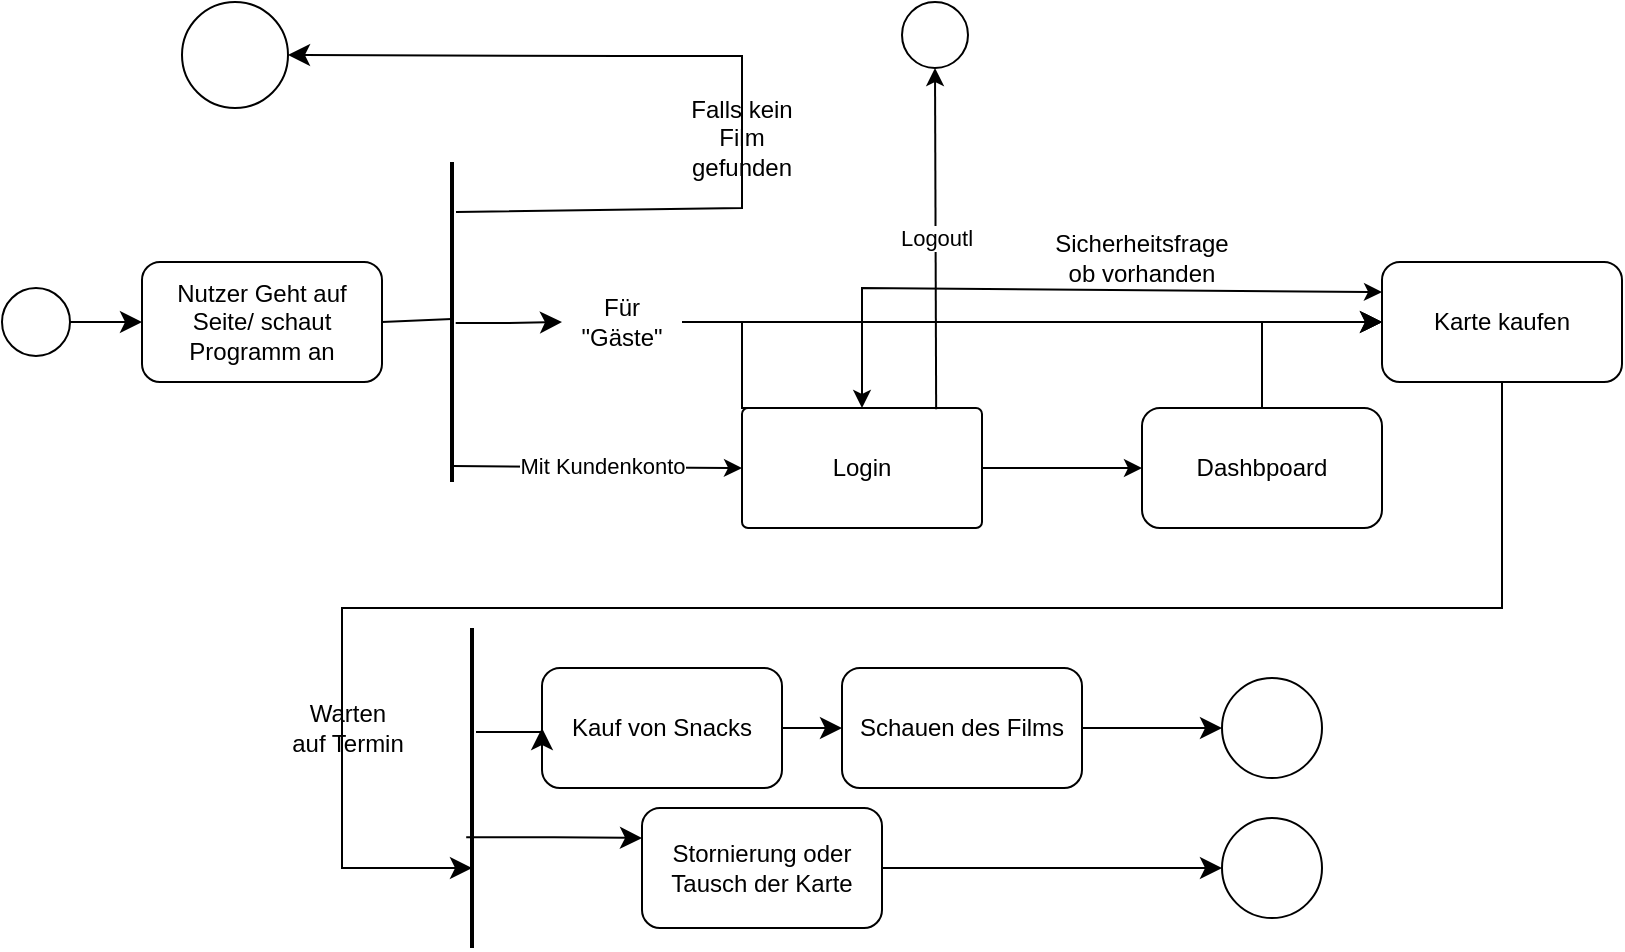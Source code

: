 <mxfile version="20.5.3" type="embed"><diagram name="Seite-1" id="VH71Olbo8Z-LvbqJ2Q5k"><mxGraphModel dx="252" dy="301" grid="1" gridSize="10" guides="1" tooltips="1" connect="1" arrows="1" fold="1" page="1" pageScale="1" pageWidth="827" pageHeight="1169" math="0" shadow="0"><root><mxCell id="0"/><mxCell id="1" parent="0"/><mxCell id="uonYmJvlZDU0ERn19EDY-47" value="" style="ellipse;whiteSpace=wrap;html=1;aspect=fixed;" parent="1" vertex="1"><mxGeometry x="10" y="160" width="34" height="34" as="geometry"/></mxCell><mxCell id="uonYmJvlZDU0ERn19EDY-48" value="Nutzer Geht auf Seite/ schaut Programm an" style="rounded=1;whiteSpace=wrap;html=1;" parent="1" vertex="1"><mxGeometry x="80" y="147" width="120" height="60" as="geometry"/></mxCell><mxCell id="uonYmJvlZDU0ERn19EDY-51" value="" style="edgeStyle=segmentEdgeStyle;endArrow=classic;html=1;curved=0;rounded=0;endSize=8;startSize=8;exitX=1;exitY=0.5;exitDx=0;exitDy=0;entryX=0;entryY=0.5;entryDx=0;entryDy=0;" parent="1" source="uonYmJvlZDU0ERn19EDY-47" target="uonYmJvlZDU0ERn19EDY-48" edge="1"><mxGeometry width="50" height="50" relative="1" as="geometry"><mxPoint x="50" y="160" as="sourcePoint"/><mxPoint x="410" y="120" as="targetPoint"/></mxGeometry></mxCell><mxCell id="uonYmJvlZDU0ERn19EDY-52" value="" style="line;strokeWidth=2;direction=south;html=1;" parent="1" vertex="1"><mxGeometry x="230" y="97" width="10" height="160" as="geometry"/></mxCell><mxCell id="uonYmJvlZDU0ERn19EDY-53" value="" style="endArrow=none;html=1;rounded=0;exitX=1;exitY=0.5;exitDx=0;exitDy=0;entryX=0.491;entryY=0.505;entryDx=0;entryDy=0;entryPerimeter=0;" parent="1" source="uonYmJvlZDU0ERn19EDY-48" target="uonYmJvlZDU0ERn19EDY-52" edge="1"><mxGeometry width="50" height="50" relative="1" as="geometry"><mxPoint x="120" y="80" as="sourcePoint"/><mxPoint x="350" y="177" as="targetPoint"/></mxGeometry></mxCell><mxCell id="uonYmJvlZDU0ERn19EDY-61" value="" style="ellipse;whiteSpace=wrap;html=1;aspect=fixed;" parent="1" vertex="1"><mxGeometry x="100" y="17" width="53" height="53" as="geometry"/></mxCell><mxCell id="uonYmJvlZDU0ERn19EDY-62" value="" style="edgeStyle=segmentEdgeStyle;endArrow=classic;html=1;curved=0;rounded=0;endSize=8;startSize=8;entryX=1;entryY=0.5;entryDx=0;entryDy=0;" parent="1" target="uonYmJvlZDU0ERn19EDY-61" edge="1"><mxGeometry width="50" height="50" relative="1" as="geometry"><mxPoint x="380" y="100" as="sourcePoint"/><mxPoint x="260" y="50" as="targetPoint"/><Array as="points"><mxPoint x="320" y="44"/><mxPoint x="315" y="44"/></Array></mxGeometry></mxCell><mxCell id="uonYmJvlZDU0ERn19EDY-65" value="Karte kaufen" style="rounded=1;whiteSpace=wrap;html=1;" parent="1" vertex="1"><mxGeometry x="700" y="147" width="120" height="60" as="geometry"/></mxCell><mxCell id="uonYmJvlZDU0ERn19EDY-66" value="" style="edgeStyle=elbowEdgeStyle;elbow=horizontal;endArrow=classic;html=1;curved=0;rounded=0;endSize=8;startSize=8;exitX=1;exitY=0.5;exitDx=0;exitDy=0;entryX=0;entryY=0.5;entryDx=0;entryDy=0;" parent="1" source="uonYmJvlZDU0ERn19EDY-109" target="uonYmJvlZDU0ERn19EDY-65" edge="1"><mxGeometry width="50" height="50" relative="1" as="geometry"><mxPoint x="360" y="190" as="sourcePoint"/><mxPoint x="410" y="140" as="targetPoint"/></mxGeometry></mxCell><mxCell id="uonYmJvlZDU0ERn19EDY-67" value="Login" style="rounded=1;whiteSpace=wrap;html=1;arcSize=5;" parent="1" vertex="1"><mxGeometry x="380" y="220" width="120" height="60" as="geometry"/></mxCell><mxCell id="uonYmJvlZDU0ERn19EDY-81" value="" style="edgeStyle=segmentEdgeStyle;endArrow=classic;html=1;curved=0;rounded=0;endSize=8;startSize=8;entryX=0;entryY=0.5;entryDx=0;entryDy=0;exitX=0.5;exitY=0;exitDx=0;exitDy=0;" parent="1" source="uonYmJvlZDU0ERn19EDY-67" target="uonYmJvlZDU0ERn19EDY-65" edge="1"><mxGeometry width="50" height="50" relative="1" as="geometry"><mxPoint x="540" y="257" as="sourcePoint"/><mxPoint x="510" y="114.47" as="targetPoint"/><Array as="points"><mxPoint x="380" y="177"/></Array></mxGeometry></mxCell><mxCell id="uonYmJvlZDU0ERn19EDY-82" value="Stornierung oder Tausch der Karte" style="rounded=1;whiteSpace=wrap;html=1;" parent="1" vertex="1"><mxGeometry x="330" y="420" width="120" height="60" as="geometry"/></mxCell><mxCell id="uonYmJvlZDU0ERn19EDY-85" value="" style="line;strokeWidth=2;direction=south;html=1;" parent="1" vertex="1"><mxGeometry x="240" y="330" width="10" height="160" as="geometry"/></mxCell><mxCell id="uonYmJvlZDU0ERn19EDY-92" value="" style="edgeStyle=elbowEdgeStyle;elbow=horizontal;endArrow=classic;html=1;curved=0;rounded=0;endSize=8;startSize=8;entryX=0.75;entryY=0.5;entryDx=0;entryDy=0;entryPerimeter=0;" parent="1" target="uonYmJvlZDU0ERn19EDY-85" edge="1"><mxGeometry width="50" height="50" relative="1" as="geometry"><mxPoint x="350" y="320" as="sourcePoint"/><mxPoint x="550" y="280" as="targetPoint"/><Array as="points"><mxPoint x="180" y="340"/></Array></mxGeometry></mxCell><mxCell id="uonYmJvlZDU0ERn19EDY-93" value="" style="endArrow=none;html=1;rounded=0;entryX=0.5;entryY=1;entryDx=0;entryDy=0;" parent="1" target="uonYmJvlZDU0ERn19EDY-65" edge="1"><mxGeometry width="50" height="50" relative="1" as="geometry"><mxPoint x="350" y="320" as="sourcePoint"/><mxPoint x="480" y="240" as="targetPoint"/><Array as="points"><mxPoint x="760" y="320"/></Array></mxGeometry></mxCell><mxCell id="uonYmJvlZDU0ERn19EDY-94" value="Schauen des Films" style="rounded=1;whiteSpace=wrap;html=1;" parent="1" vertex="1"><mxGeometry x="430" y="350" width="120" height="60" as="geometry"/></mxCell><mxCell id="uonYmJvlZDU0ERn19EDY-96" value="" style="edgeStyle=elbowEdgeStyle;elbow=horizontal;endArrow=classic;html=1;curved=0;rounded=0;endSize=8;startSize=8;exitX=0.654;exitY=0.79;exitDx=0;exitDy=0;exitPerimeter=0;entryX=0;entryY=0.25;entryDx=0;entryDy=0;" parent="1" source="uonYmJvlZDU0ERn19EDY-85" target="uonYmJvlZDU0ERn19EDY-82" edge="1"><mxGeometry width="50" height="50" relative="1" as="geometry"><mxPoint x="270" y="480" as="sourcePoint"/><mxPoint x="320" y="430" as="targetPoint"/></mxGeometry></mxCell><mxCell id="uonYmJvlZDU0ERn19EDY-98" value="Warten auf Termin" style="text;html=1;align=center;verticalAlign=middle;whiteSpace=wrap;rounded=0;" parent="1" vertex="1"><mxGeometry x="153" y="365" width="60" height="30" as="geometry"/></mxCell><mxCell id="uonYmJvlZDU0ERn19EDY-99" value="" style="ellipse;whiteSpace=wrap;html=1;aspect=fixed;" parent="1" vertex="1"><mxGeometry x="620" y="355" width="50" height="50" as="geometry"/></mxCell><mxCell id="uonYmJvlZDU0ERn19EDY-100" value="" style="edgeStyle=segmentEdgeStyle;endArrow=classic;html=1;curved=0;rounded=0;endSize=8;startSize=8;exitX=1;exitY=0.5;exitDx=0;exitDy=0;entryX=0;entryY=0.5;entryDx=0;entryDy=0;" parent="1" source="uonYmJvlZDU0ERn19EDY-94" target="uonYmJvlZDU0ERn19EDY-99" edge="1"><mxGeometry width="50" height="50" relative="1" as="geometry"><mxPoint x="470" y="390" as="sourcePoint"/><mxPoint x="520" y="340" as="targetPoint"/></mxGeometry></mxCell><mxCell id="uonYmJvlZDU0ERn19EDY-101" value="" style="edgeStyle=elbowEdgeStyle;elbow=horizontal;endArrow=classic;html=1;curved=0;rounded=0;endSize=8;startSize=8;exitX=1;exitY=0.5;exitDx=0;exitDy=0;entryX=0;entryY=0.5;entryDx=0;entryDy=0;" parent="1" source="uonYmJvlZDU0ERn19EDY-82" target="uonYmJvlZDU0ERn19EDY-111" edge="1"><mxGeometry width="50" height="50" relative="1" as="geometry"><mxPoint x="480" y="480" as="sourcePoint"/><mxPoint x="590" y="460" as="targetPoint"/><Array as="points"><mxPoint x="585" y="450"/></Array></mxGeometry></mxCell><mxCell id="uonYmJvlZDU0ERn19EDY-102" value="Dashbpoard" style="rounded=1;whiteSpace=wrap;html=1;" parent="1" vertex="1"><mxGeometry x="580" y="220" width="120" height="60" as="geometry"/></mxCell><mxCell id="uonYmJvlZDU0ERn19EDY-104" value="" style="endArrow=classic;html=1;rounded=0;entryX=0;entryY=0.5;entryDx=0;entryDy=0;exitX=1;exitY=0.5;exitDx=0;exitDy=0;" parent="1" source="uonYmJvlZDU0ERn19EDY-67" target="uonYmJvlZDU0ERn19EDY-102" edge="1"><mxGeometry width="50" height="50" relative="1" as="geometry"><mxPoint x="100" y="340" as="sourcePoint"/><mxPoint x="470" y="310" as="targetPoint"/></mxGeometry></mxCell><mxCell id="uonYmJvlZDU0ERn19EDY-105" value="" style="endArrow=classic;html=1;rounded=0;exitX=0.5;exitY=0;exitDx=0;exitDy=0;entryX=0;entryY=0.5;entryDx=0;entryDy=0;" parent="1" source="uonYmJvlZDU0ERn19EDY-102" target="uonYmJvlZDU0ERn19EDY-65" edge="1"><mxGeometry width="50" height="50" relative="1" as="geometry"><mxPoint x="570" y="230" as="sourcePoint"/><mxPoint x="620" y="180" as="targetPoint"/><Array as="points"><mxPoint x="640" y="177"/></Array></mxGeometry></mxCell><mxCell id="uonYmJvlZDU0ERn19EDY-107" value="&lt;div&gt;Sicherheitsfrage ob vorhanden&lt;/div&gt;" style="text;html=1;align=center;verticalAlign=middle;whiteSpace=wrap;rounded=0;" parent="1" vertex="1"><mxGeometry x="550" y="130" width="60" height="30" as="geometry"/></mxCell><mxCell id="uonYmJvlZDU0ERn19EDY-108" value="" style="edgeStyle=elbowEdgeStyle;elbow=horizontal;endArrow=classic;html=1;curved=0;rounded=0;endSize=8;startSize=8;exitX=0.503;exitY=0.314;exitDx=0;exitDy=0;exitPerimeter=0;entryX=0;entryY=0.5;entryDx=0;entryDy=0;" parent="1" source="uonYmJvlZDU0ERn19EDY-52" target="uonYmJvlZDU0ERn19EDY-109" edge="1"><mxGeometry width="50" height="50" relative="1" as="geometry"><mxPoint x="237" y="177" as="sourcePoint"/><mxPoint x="700" y="177" as="targetPoint"/></mxGeometry></mxCell><mxCell id="uonYmJvlZDU0ERn19EDY-109" value="Für &quot;Gäste&quot;" style="text;html=1;align=center;verticalAlign=middle;whiteSpace=wrap;rounded=0;" parent="1" vertex="1"><mxGeometry x="290" y="162" width="60" height="30" as="geometry"/></mxCell><mxCell id="uonYmJvlZDU0ERn19EDY-110" value="" style="endArrow=classic;startArrow=classic;html=1;rounded=0;entryX=0;entryY=0.25;entryDx=0;entryDy=0;" parent="1" target="uonYmJvlZDU0ERn19EDY-65" edge="1"><mxGeometry width="50" height="50" relative="1" as="geometry"><mxPoint x="440" y="220" as="sourcePoint"/><mxPoint x="700" y="120" as="targetPoint"/><Array as="points"><mxPoint x="440" y="160"/></Array></mxGeometry></mxCell><mxCell id="uonYmJvlZDU0ERn19EDY-111" value="" style="ellipse;whiteSpace=wrap;html=1;aspect=fixed;" parent="1" vertex="1"><mxGeometry x="620" y="425" width="50" height="50" as="geometry"/></mxCell><mxCell id="uonYmJvlZDU0ERn19EDY-112" value="" style="endArrow=none;html=1;rounded=0;exitX=0.156;exitY=0.3;exitDx=0;exitDy=0;exitPerimeter=0;" parent="1" source="uonYmJvlZDU0ERn19EDY-52" edge="1"><mxGeometry width="50" height="50" relative="1" as="geometry"><mxPoint x="250" y="150" as="sourcePoint"/><mxPoint x="380" y="100" as="targetPoint"/><Array as="points"><mxPoint x="380" y="120"/></Array></mxGeometry></mxCell><mxCell id="uonYmJvlZDU0ERn19EDY-113" value="Falls kein Film gefunden" style="text;html=1;align=center;verticalAlign=middle;whiteSpace=wrap;rounded=0;" parent="1" vertex="1"><mxGeometry x="350" y="70" width="60" height="30" as="geometry"/></mxCell><mxCell id="uonYmJvlZDU0ERn19EDY-120" value="" style="endArrow=classic;html=1;rounded=0;exitX=0.95;exitY=0.5;exitDx=0;exitDy=0;exitPerimeter=0;entryX=0;entryY=0.5;entryDx=0;entryDy=0;" parent="1" source="uonYmJvlZDU0ERn19EDY-52" target="uonYmJvlZDU0ERn19EDY-67" edge="1"><mxGeometry relative="1" as="geometry"><mxPoint x="260" y="250" as="sourcePoint"/><mxPoint x="360" y="250" as="targetPoint"/></mxGeometry></mxCell><mxCell id="uonYmJvlZDU0ERn19EDY-121" value="Label" style="edgeLabel;resizable=0;html=1;;align=center;verticalAlign=middle;" parent="uonYmJvlZDU0ERn19EDY-120" connectable="0" vertex="1"><mxGeometry relative="1" as="geometry"/></mxCell><mxCell id="uonYmJvlZDU0ERn19EDY-122" value="Mit Kundenkonto" style="edgeLabel;html=1;align=center;verticalAlign=middle;resizable=0;points=[];" parent="uonYmJvlZDU0ERn19EDY-120" vertex="1" connectable="0"><mxGeometry x="0.034" y="1" relative="1" as="geometry"><mxPoint as="offset"/></mxGeometry></mxCell><mxCell id="uonYmJvlZDU0ERn19EDY-123" value="Kauf von Snacks" style="rounded=1;whiteSpace=wrap;html=1;" parent="1" vertex="1"><mxGeometry x="280" y="350" width="120" height="60" as="geometry"/></mxCell><mxCell id="uonYmJvlZDU0ERn19EDY-124" value="" style="edgeStyle=segmentEdgeStyle;endArrow=classic;html=1;curved=0;rounded=0;endSize=8;startSize=8;exitX=0.325;exitY=0.3;exitDx=0;exitDy=0;exitPerimeter=0;entryX=0;entryY=0.5;entryDx=0;entryDy=0;" parent="1" source="uonYmJvlZDU0ERn19EDY-85" target="uonYmJvlZDU0ERn19EDY-123" edge="1"><mxGeometry width="50" height="50" relative="1" as="geometry"><mxPoint x="260" y="231.04" as="sourcePoint"/><mxPoint x="301" y="330" as="targetPoint"/></mxGeometry></mxCell><mxCell id="uonYmJvlZDU0ERn19EDY-125" value="" style="edgeStyle=elbowEdgeStyle;elbow=horizontal;endArrow=classic;html=1;curved=0;rounded=0;endSize=8;startSize=8;entryX=0;entryY=0.5;entryDx=0;entryDy=0;exitX=1;exitY=0.5;exitDx=0;exitDy=0;" parent="1" source="uonYmJvlZDU0ERn19EDY-123" target="uonYmJvlZDU0ERn19EDY-94" edge="1"><mxGeometry width="50" height="50" relative="1" as="geometry"><mxPoint x="400" y="380" as="sourcePoint"/><mxPoint x="450" y="330" as="targetPoint"/></mxGeometry></mxCell><mxCell id="2" value="" style="ellipse;whiteSpace=wrap;html=1;aspect=fixed;" vertex="1" parent="1"><mxGeometry x="460" y="17" width="33" height="33" as="geometry"/></mxCell><mxCell id="6" value="" style="endArrow=classic;html=1;rounded=0;exitX=0.809;exitY=0.011;exitDx=0;exitDy=0;entryX=0.5;entryY=1;entryDx=0;entryDy=0;exitPerimeter=0;" edge="1" parent="1" source="uonYmJvlZDU0ERn19EDY-67" target="2"><mxGeometry relative="1" as="geometry"><mxPoint x="450" y="300" as="sourcePoint"/><mxPoint x="550" y="300" as="targetPoint"/><Array as="points"/></mxGeometry></mxCell><mxCell id="7" value="Logoutl" style="edgeLabel;resizable=0;html=1;align=center;verticalAlign=middle;" connectable="0" vertex="1" parent="6"><mxGeometry relative="1" as="geometry"/></mxCell></root></mxGraphModel></diagram></mxfile>